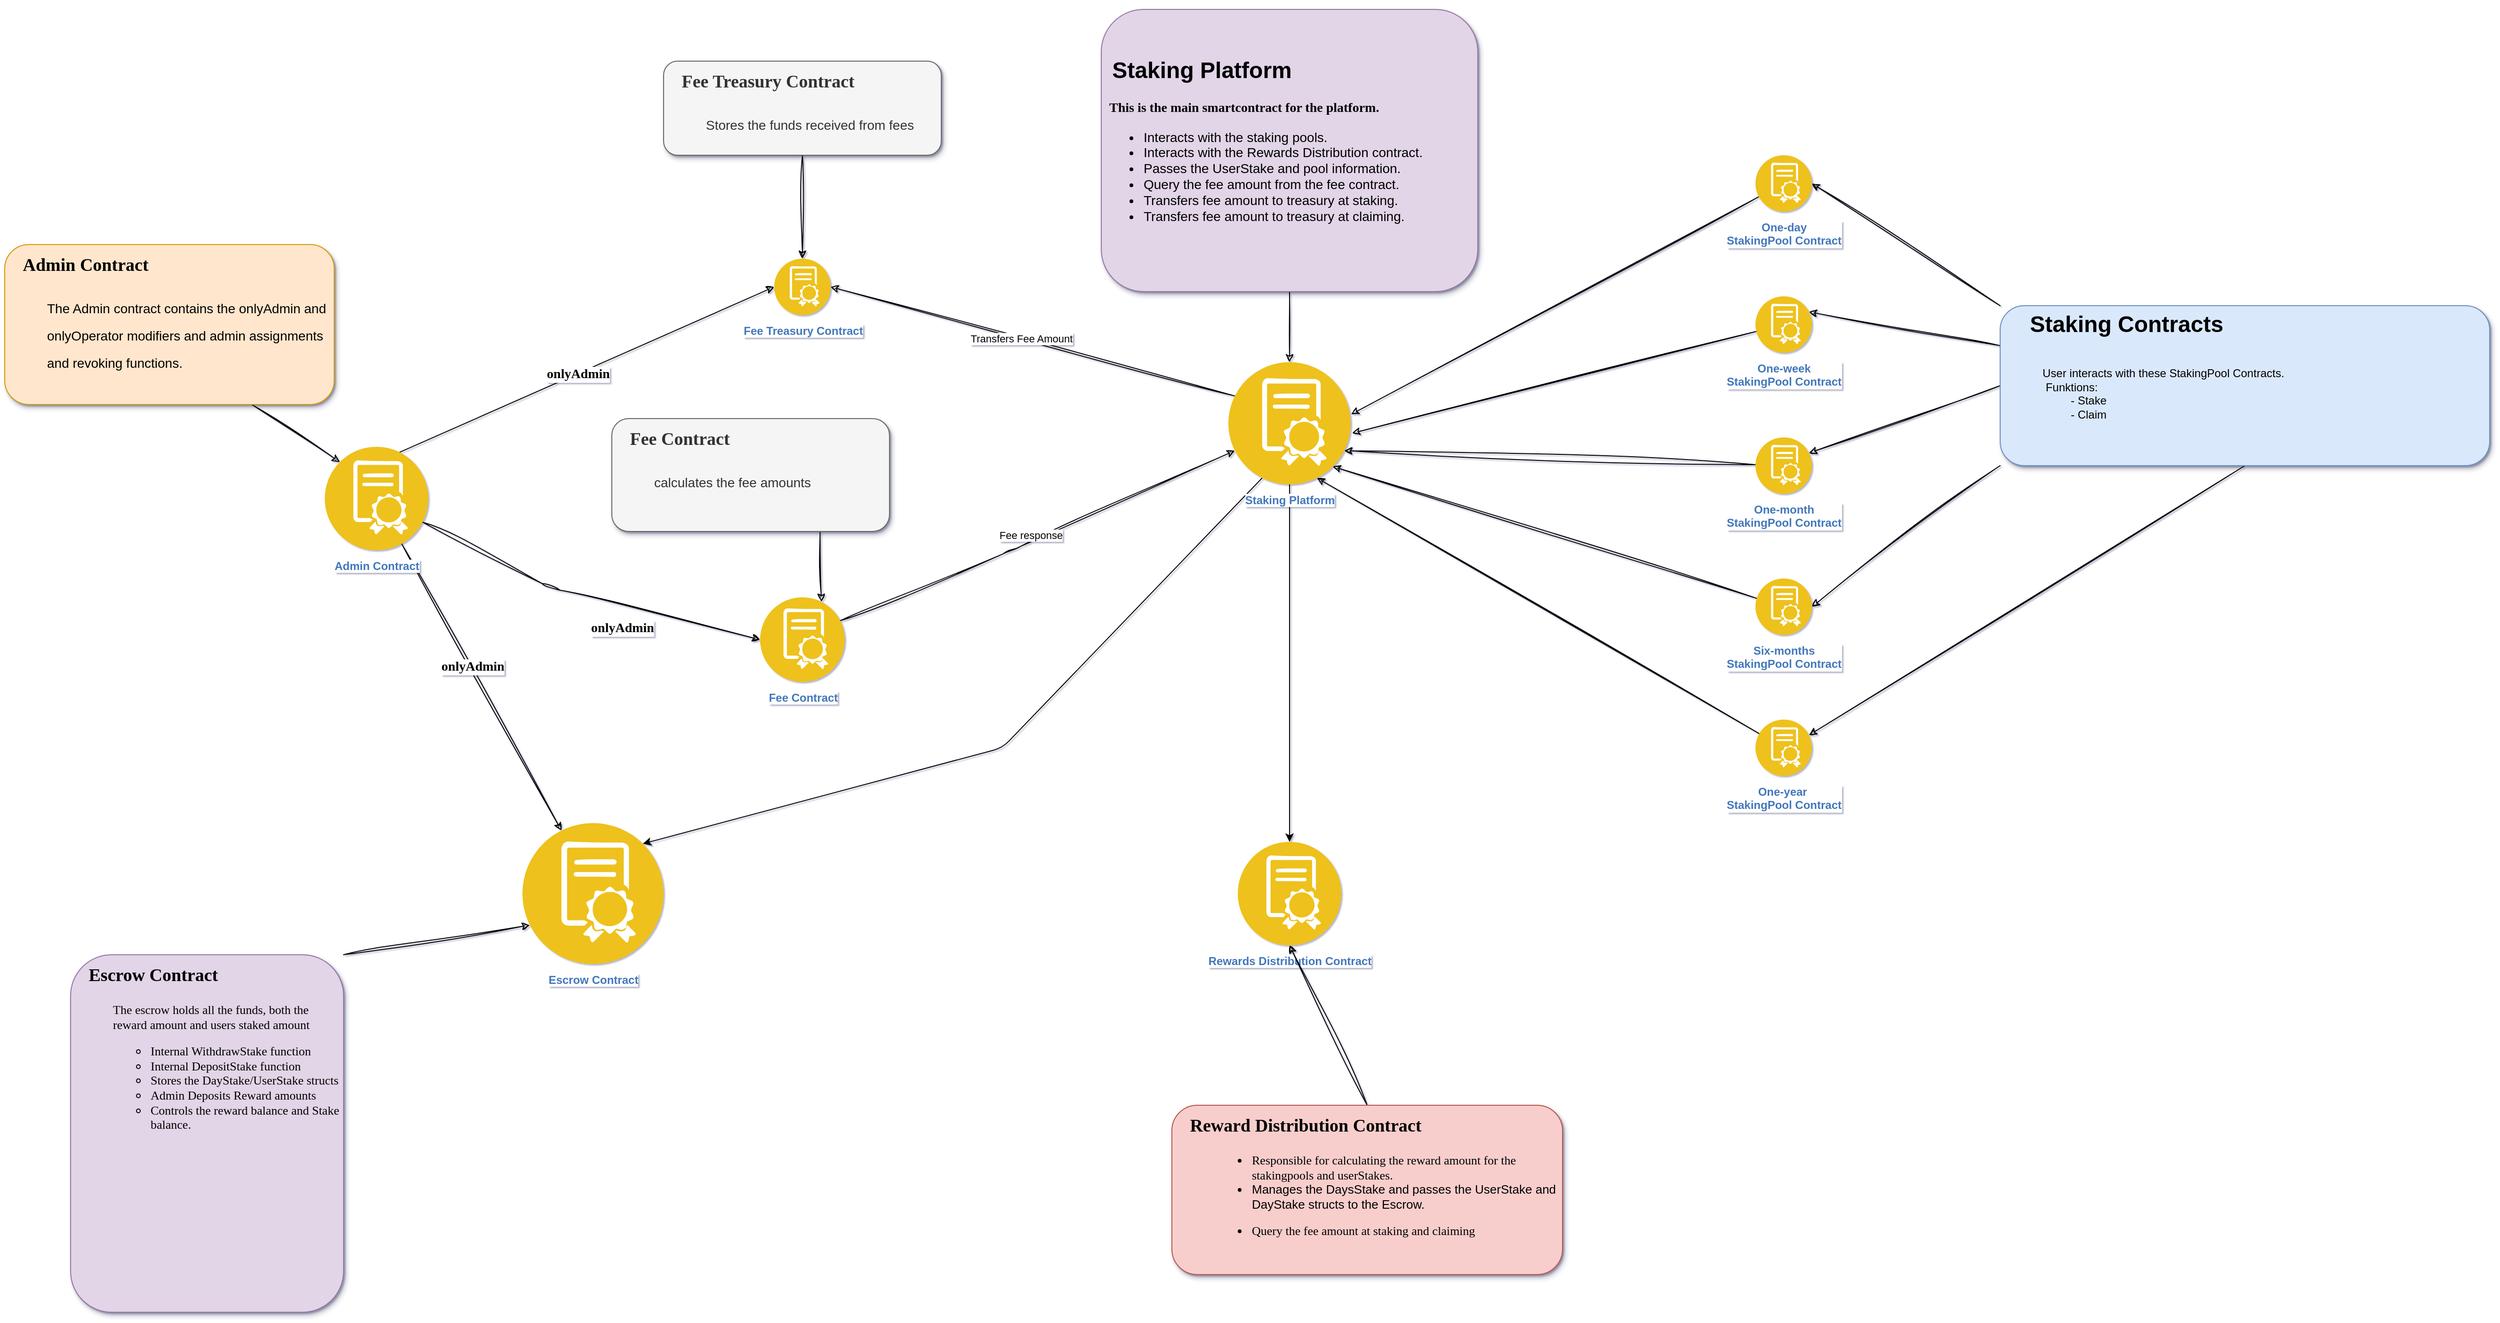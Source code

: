 <mxfile>
    <diagram id="TVOQcAceSLreWFWGroSf" name="Page-1">
        <mxGraphModel dx="4678" dy="1512" grid="1" gridSize="10" guides="1" tooltips="1" connect="1" arrows="1" fold="1" page="1" pageScale="1" pageWidth="850" pageHeight="1100" background="#FFFFFF" math="0" shadow="1">
            <root>
                <mxCell id="0"/>
                <mxCell id="1" parent="0"/>
                <mxCell id="33" style="edgeStyle=none;html=1;entryX=0.25;entryY=0;entryDx=0;entryDy=0;sketch=1;curveFitting=1;jiggle=2;" parent="1" source="2" target="7" edge="1">
                    <mxGeometry relative="1" as="geometry"/>
                </mxCell>
                <mxCell id="49" value="&lt;b&gt;&lt;font face=&quot;Verdana&quot; style=&quot;font-size: 14px;&quot;&gt;onlyAdmin&lt;/font&gt;&lt;/b&gt;" style="edgeLabel;html=1;align=center;verticalAlign=middle;resizable=0;points=[];sketch=1;curveFitting=1;jiggle=2;" parent="33" vertex="1" connectable="0">
                    <mxGeometry x="-0.136" y="2" relative="1" as="geometry">
                        <mxPoint as="offset"/>
                    </mxGeometry>
                </mxCell>
                <mxCell id="34" style="edgeStyle=none;html=1;entryX=0;entryY=0.5;entryDx=0;entryDy=0;sketch=1;curveFitting=1;jiggle=2;" parent="1" source="2" target="6" edge="1">
                    <mxGeometry relative="1" as="geometry">
                        <Array as="points">
                            <mxPoint x="-490" y="700"/>
                        </Array>
                    </mxGeometry>
                </mxCell>
                <mxCell id="112" value="&lt;b&gt;onlyAdmin&lt;/b&gt;" style="edgeLabel;html=1;align=center;verticalAlign=middle;resizable=0;points=[];fontSize=14;fontFamily=Verdana;" parent="34" vertex="1" connectable="0">
                    <mxGeometry x="-0.286" y="2" relative="1" as="geometry">
                        <mxPoint x="89" y="52" as="offset"/>
                    </mxGeometry>
                </mxCell>
                <mxCell id="38" style="edgeStyle=none;html=1;entryX=0;entryY=0.5;entryDx=0;entryDy=0;sketch=1;curveFitting=1;jiggle=2;exitX=0.75;exitY=0;exitDx=0;exitDy=0;" parent="1" source="2" target="4" edge="1">
                    <mxGeometry relative="1" as="geometry"/>
                </mxCell>
                <mxCell id="47" value="&lt;meta charset=&quot;utf-8&quot;&gt;&lt;b style=&quot;border-color: var(--border-color); color: rgb(0, 0, 0); font-family: Verdana; font-size: 14px; font-style: normal; font-variant-ligatures: normal; font-variant-caps: normal; letter-spacing: normal; orphans: 2; text-align: center; text-indent: 0px; text-transform: none; widows: 2; word-spacing: 0px; -webkit-text-stroke-width: 0px; text-decoration-thickness: initial; text-decoration-style: initial; text-decoration-color: initial;&quot;&gt;onlyAdmin&lt;/b&gt;" style="edgeLabel;html=1;align=center;verticalAlign=middle;resizable=0;points=[];sketch=1;curveFitting=1;jiggle=2;" parent="38" vertex="1" connectable="0">
                    <mxGeometry x="-0.055" relative="1" as="geometry">
                        <mxPoint x="1" as="offset"/>
                    </mxGeometry>
                </mxCell>
                <mxCell id="2" value="&lt;b&gt;Admin Contract&lt;/b&gt;" style="aspect=fixed;perimeter=ellipsePerimeter;html=1;align=center;shadow=0;dashed=0;fontColor=#4277BB;labelBackgroundColor=#ffffff;fontSize=12;spacingTop=3;image;image=img/lib/ibm/blockchain/smart_contract.svg;sketch=1;curveFitting=1;jiggle=2;" parent="1" vertex="1">
                    <mxGeometry x="-730" y="550" width="110" height="110" as="geometry"/>
                </mxCell>
                <mxCell id="55" style="edgeStyle=none;html=1;entryX=1;entryY=0.5;entryDx=0;entryDy=0;sketch=1;curveFitting=1;jiggle=2;exitX=0;exitY=0.25;exitDx=0;exitDy=0;" parent="1" source="3" target="4" edge="1">
                    <mxGeometry relative="1" as="geometry">
                        <mxPoint x="210" y="420" as="sourcePoint"/>
                    </mxGeometry>
                </mxCell>
                <mxCell id="57" value="Transfers Fee Amount" style="edgeLabel;html=1;align=center;verticalAlign=middle;resizable=0;points=[];sketch=1;curveFitting=1;jiggle=2;" parent="55" vertex="1" connectable="0">
                    <mxGeometry x="0.058" relative="1" as="geometry">
                        <mxPoint as="offset"/>
                    </mxGeometry>
                </mxCell>
                <mxCell id="125" style="edgeStyle=none;html=1;exitX=0.25;exitY=1;exitDx=0;exitDy=0;entryX=1;entryY=0;entryDx=0;entryDy=0;" edge="1" parent="1" source="3" target="7">
                    <mxGeometry relative="1" as="geometry">
                        <Array as="points">
                            <mxPoint x="-10" y="870"/>
                        </Array>
                    </mxGeometry>
                </mxCell>
                <mxCell id="126" style="edgeStyle=none;html=1;exitX=0.5;exitY=1;exitDx=0;exitDy=0;" edge="1" parent="1" source="3" target="5">
                    <mxGeometry relative="1" as="geometry"/>
                </mxCell>
                <mxCell id="3" value="&lt;b&gt;Staking Platform&lt;/b&gt;" style="aspect=fixed;perimeter=ellipsePerimeter;html=1;align=center;shadow=0;dashed=0;fontColor=#4277BB;labelBackgroundColor=#ffffff;fontSize=12;spacingTop=3;image;image=img/lib/ibm/blockchain/smart_contract.svg;sketch=1;curveFitting=1;jiggle=2;" parent="1" vertex="1">
                    <mxGeometry x="230" y="460" width="130" height="130" as="geometry"/>
                </mxCell>
                <mxCell id="4" value="&lt;b&gt;Fee Treasury Contract&lt;/b&gt;" style="aspect=fixed;perimeter=ellipsePerimeter;html=1;align=center;shadow=0;dashed=0;fontColor=#4277BB;labelBackgroundColor=#ffffff;fontSize=12;spacingTop=3;image;image=img/lib/ibm/blockchain/smart_contract.svg;sketch=1;curveFitting=1;jiggle=2;" parent="1" vertex="1">
                    <mxGeometry x="-252.5" y="350" width="60" height="60" as="geometry"/>
                </mxCell>
                <mxCell id="5" value="&lt;b&gt;Rewards Distribution Contract&lt;/b&gt;" style="aspect=fixed;perimeter=ellipsePerimeter;html=1;align=center;shadow=0;dashed=0;fontColor=#4277BB;labelBackgroundColor=#ffffff;fontSize=12;spacingTop=3;image;image=img/lib/ibm/blockchain/smart_contract.svg;sketch=1;curveFitting=1;jiggle=2;" parent="1" vertex="1">
                    <mxGeometry x="240" y="970" width="110" height="110" as="geometry"/>
                </mxCell>
                <mxCell id="54" style="edgeStyle=none;html=1;entryX=0;entryY=0.75;entryDx=0;entryDy=0;sketch=1;curveFitting=1;jiggle=2;exitX=1;exitY=0.25;exitDx=0;exitDy=0;" parent="1" source="6" target="3" edge="1">
                    <mxGeometry relative="1" as="geometry">
                        <mxPoint x="-189" y="749" as="sourcePoint"/>
                        <Array as="points">
                            <mxPoint y="660"/>
                        </Array>
                    </mxGeometry>
                </mxCell>
                <mxCell id="56" value="Fee response" style="edgeLabel;html=1;align=center;verticalAlign=middle;resizable=0;points=[];sketch=1;curveFitting=1;jiggle=2;" parent="54" vertex="1" connectable="0">
                    <mxGeometry x="-0.036" relative="1" as="geometry">
                        <mxPoint x="-1" y="-7" as="offset"/>
                    </mxGeometry>
                </mxCell>
                <mxCell id="6" value="&lt;b&gt;Fee Contract&lt;/b&gt;" style="aspect=fixed;perimeter=ellipsePerimeter;html=1;align=center;shadow=0;dashed=0;fontColor=#4277BB;labelBackgroundColor=#ffffff;fontSize=12;spacingTop=3;image;image=img/lib/ibm/blockchain/smart_contract.svg;imageBackground=none;sketch=1;curveFitting=1;jiggle=2;" parent="1" vertex="1">
                    <mxGeometry x="-267.5" y="710" width="90" height="90" as="geometry"/>
                </mxCell>
                <mxCell id="7" value="&lt;b&gt;Escrow Contract&lt;/b&gt;" style="aspect=fixed;perimeter=ellipsePerimeter;html=1;align=center;shadow=0;dashed=0;fontColor=#4277BB;labelBackgroundColor=#ffffff;fontSize=12;spacingTop=3;image;image=img/lib/ibm/blockchain/smart_contract.svg;sketch=1;curveFitting=1;jiggle=2;" parent="1" vertex="1">
                    <mxGeometry x="-520" y="950" width="150" height="150" as="geometry"/>
                </mxCell>
                <mxCell id="25" style="edgeStyle=none;html=1;sketch=1;curveFitting=1;jiggle=2;entryX=1.003;entryY=0.427;entryDx=0;entryDy=0;entryPerimeter=0;" parent="1" source="8" target="3" edge="1">
                    <mxGeometry relative="1" as="geometry">
                        <mxPoint x="240" y="400" as="targetPoint"/>
                    </mxGeometry>
                </mxCell>
                <mxCell id="8" value="&lt;b&gt;One-day&lt;br&gt;StakingPool Contract&lt;/b&gt;" style="aspect=fixed;perimeter=ellipsePerimeter;html=1;align=center;shadow=0;dashed=0;fontColor=#4277BB;labelBackgroundColor=#ffffff;fontSize=12;spacingTop=3;image;image=img/lib/ibm/blockchain/smart_contract.svg;imageBackground=none;fillStyle=solid;imageAspect=1;sketch=1;curveFitting=1;jiggle=2;" parent="1" vertex="1">
                    <mxGeometry x="790" y="240" width="60" height="60" as="geometry"/>
                </mxCell>
                <mxCell id="26" style="edgeStyle=none;html=1;entryX=1.012;entryY=0.581;entryDx=0;entryDy=0;sketch=1;curveFitting=1;jiggle=2;entryPerimeter=0;" parent="1" source="9" target="3" edge="1">
                    <mxGeometry relative="1" as="geometry">
                        <mxPoint x="208.313" y="438.787" as="targetPoint"/>
                    </mxGeometry>
                </mxCell>
                <mxCell id="9" value="&lt;b&gt;One-week&lt;br&gt;&lt;/b&gt;&lt;b style=&quot;border-color: var(--border-color);&quot;&gt;StakingPool&lt;/b&gt;&lt;b&gt;&amp;nbsp;Contract&lt;/b&gt;" style="aspect=fixed;perimeter=ellipsePerimeter;html=1;align=center;shadow=0;dashed=0;fontColor=#4277BB;labelBackgroundColor=#ffffff;fontSize=12;spacingTop=3;image;image=img/lib/ibm/blockchain/smart_contract.svg;sketch=1;curveFitting=1;jiggle=2;" parent="1" vertex="1">
                    <mxGeometry x="790" y="390" width="60" height="60" as="geometry"/>
                </mxCell>
                <mxCell id="28" style="edgeStyle=none;html=1;sketch=1;curveFitting=1;jiggle=2;entryX=1;entryY=1;entryDx=0;entryDy=0;" parent="1" source="10" target="3" edge="1">
                    <mxGeometry relative="1" as="geometry">
                        <mxPoint x="217.1" y="460" as="targetPoint"/>
                    </mxGeometry>
                </mxCell>
                <mxCell id="10" value="&lt;b&gt;Six-months&lt;br&gt;&lt;/b&gt;&lt;b style=&quot;border-color: var(--border-color);&quot;&gt;StakingPool&lt;/b&gt;&lt;b&gt;&amp;nbsp;Contract&lt;/b&gt;" style="aspect=fixed;perimeter=ellipsePerimeter;html=1;align=center;shadow=0;dashed=0;fontColor=#4277BB;labelBackgroundColor=#ffffff;fontSize=12;spacingTop=3;image;image=img/lib/ibm/blockchain/smart_contract.svg;sketch=1;curveFitting=1;jiggle=2;" parent="1" vertex="1">
                    <mxGeometry x="790" y="690" width="60" height="60" as="geometry"/>
                </mxCell>
                <mxCell id="29" style="edgeStyle=none;html=1;sketch=1;curveFitting=1;jiggle=2;entryX=0.75;entryY=1;entryDx=0;entryDy=0;" parent="1" source="11" target="3" edge="1">
                    <mxGeometry relative="1" as="geometry">
                        <mxPoint x="320" y="500" as="targetPoint"/>
                    </mxGeometry>
                </mxCell>
                <mxCell id="11" value="&lt;b&gt;One-year&amp;nbsp;&lt;br&gt;&lt;/b&gt;&lt;b style=&quot;border-color: var(--border-color);&quot;&gt;StakingPool&lt;/b&gt;&lt;b&gt;&amp;nbsp;Contract&lt;/b&gt;" style="aspect=fixed;perimeter=ellipsePerimeter;html=1;align=center;shadow=0;dashed=0;fontColor=#4277BB;labelBackgroundColor=#ffffff;fontSize=12;spacingTop=3;image;image=img/lib/ibm/blockchain/smart_contract.svg;sketch=1;curveFitting=1;jiggle=2;" parent="1" vertex="1">
                    <mxGeometry x="790" y="840" width="60" height="60" as="geometry"/>
                </mxCell>
                <mxCell id="27" style="edgeStyle=none;html=1;entryX=1;entryY=0.75;entryDx=0;entryDy=0;sketch=1;curveFitting=1;jiggle=2;" parent="1" source="12" target="3" edge="1">
                    <mxGeometry relative="1" as="geometry">
                        <mxPoint x="214.186" y="447.102" as="targetPoint"/>
                    </mxGeometry>
                </mxCell>
                <mxCell id="12" value="&lt;b&gt;One-month&lt;br&gt;&lt;/b&gt;&lt;b style=&quot;border-color: var(--border-color);&quot;&gt;StakingPool&lt;/b&gt;&lt;b&gt;&amp;nbsp;Contract&lt;/b&gt;" style="aspect=fixed;perimeter=ellipsePerimeter;html=1;align=center;shadow=0;dashed=0;fontColor=#4277BB;labelBackgroundColor=#ffffff;fontSize=12;spacingTop=3;image;image=img/lib/ibm/blockchain/smart_contract.svg;sketch=1;curveFitting=1;jiggle=2;" parent="1" vertex="1">
                    <mxGeometry x="790" y="540" width="60" height="60" as="geometry"/>
                </mxCell>
                <mxCell id="72" style="edgeStyle=none;sketch=1;hachureGap=4;jiggle=2;curveFitting=1;html=1;exitX=0;exitY=0;exitDx=0;exitDy=0;entryX=1;entryY=0.5;entryDx=0;entryDy=0;fontFamily=Verdana;fontSize=14;" parent="1" source="65" target="8" edge="1">
                    <mxGeometry relative="1" as="geometry"/>
                </mxCell>
                <mxCell id="73" style="edgeStyle=none;sketch=1;hachureGap=4;jiggle=2;curveFitting=1;html=1;entryX=1;entryY=0.25;entryDx=0;entryDy=0;fontFamily=Verdana;fontSize=14;exitX=0;exitY=0.25;exitDx=0;exitDy=0;" parent="1" source="65" target="9" edge="1">
                    <mxGeometry relative="1" as="geometry">
                        <mxPoint x="1040" y="420" as="sourcePoint"/>
                    </mxGeometry>
                </mxCell>
                <mxCell id="74" style="edgeStyle=none;sketch=1;hachureGap=4;jiggle=2;curveFitting=1;html=1;entryX=1;entryY=0.25;entryDx=0;entryDy=0;fontFamily=Verdana;fontSize=14;exitX=0;exitY=0.5;exitDx=0;exitDy=0;" parent="1" source="65" target="12" edge="1">
                    <mxGeometry relative="1" as="geometry">
                        <mxPoint x="1040" y="500" as="sourcePoint"/>
                    </mxGeometry>
                </mxCell>
                <mxCell id="75" style="edgeStyle=none;sketch=1;hachureGap=4;jiggle=2;curveFitting=1;html=1;exitX=0;exitY=1;exitDx=0;exitDy=0;fontFamily=Verdana;fontSize=14;entryX=1;entryY=0.5;entryDx=0;entryDy=0;" parent="1" source="65" target="10" edge="1">
                    <mxGeometry relative="1" as="geometry">
                        <mxPoint x="800" y="700" as="targetPoint"/>
                    </mxGeometry>
                </mxCell>
                <mxCell id="76" style="edgeStyle=none;sketch=1;hachureGap=4;jiggle=2;curveFitting=1;html=1;exitX=0.5;exitY=1;exitDx=0;exitDy=0;entryX=1;entryY=0.25;entryDx=0;entryDy=0;fontFamily=Verdana;fontSize=14;" parent="1" source="65" target="11" edge="1">
                    <mxGeometry relative="1" as="geometry"/>
                </mxCell>
                <mxCell id="65" value="&lt;h1&gt;&lt;span style=&quot;background-color: initial;&quot;&gt;&amp;nbsp; &amp;nbsp;&amp;nbsp;&lt;/span&gt;Staking Contracts&lt;/h1&gt;&lt;div&gt;&lt;blockquote style=&quot;margin: 0 0 0 40px; border: none; padding: 0px;&quot;&gt;&lt;div&gt;&lt;br&gt;&lt;/div&gt;&lt;div&gt;&lt;div style=&quot;border-color: var(--border-color);&quot;&gt;User interacts with these StakingPool Contracts.&amp;nbsp;&lt;/div&gt;&lt;/div&gt;&lt;div&gt;&lt;div style=&quot;border-color: var(--border-color);&quot;&gt;&amp;nbsp;Funktions:&lt;/div&gt;&lt;/div&gt;&lt;div&gt;&lt;div style=&quot;border-color: var(--border-color);&quot;&gt;&amp;nbsp; &amp;nbsp; &amp;nbsp; &amp;nbsp; &amp;nbsp;- Stake&lt;/div&gt;&lt;/div&gt;&lt;div&gt;&lt;div style=&quot;border-color: var(--border-color);&quot;&gt;&amp;nbsp; &amp;nbsp; &amp;nbsp; &amp;nbsp; &amp;nbsp;- Claim&lt;/div&gt;&lt;/div&gt;&lt;/blockquote&gt;&lt;/div&gt;" style="text;html=1;spacing=5;spacingTop=-20;whiteSpace=wrap;overflow=hidden;rounded=1;fillColor=#dae8fc;strokeColor=#6c8ebf;shadow=1;glass=0;" parent="1" vertex="1">
                    <mxGeometry x="1050" y="400" width="520" height="170" as="geometry"/>
                </mxCell>
                <mxCell id="71" style="edgeStyle=none;sketch=1;hachureGap=4;jiggle=2;curveFitting=1;html=1;entryX=0.5;entryY=0;entryDx=0;entryDy=0;fontFamily=Verdana;fontSize=14;" parent="1" source="70" target="3" edge="1">
                    <mxGeometry relative="1" as="geometry"/>
                </mxCell>
                <mxCell id="70" value="&lt;h1&gt;&lt;span style=&quot;background-color: initial;&quot;&gt;&lt;font face=&quot;Verdana&quot;&gt;&amp;nbsp; &amp;nbsp;&amp;nbsp;&lt;/font&gt;&lt;/span&gt;&lt;/h1&gt;&lt;h1&gt;&amp;nbsp;Staking Platform&lt;/h1&gt;&lt;h1 style=&quot;font-size: 14px;&quot;&gt;&lt;font face=&quot;Verdana&quot;&gt;&amp;nbsp;This is the main smartcontract for the platform.&lt;br&gt;&lt;/font&gt;&lt;ul&gt;&lt;li style=&quot;border-color: var(--border-color);&quot;&gt;&lt;span style=&quot;font-weight: normal;&quot;&gt;Interacts with the staking pools.&lt;/span&gt;&lt;/li&gt;&lt;li style=&quot;border-color: var(--border-color);&quot;&gt;&lt;span style=&quot;font-weight: 400;&quot;&gt;Interacts with the Rewards Distribution contract.&lt;/span&gt;&lt;/li&gt;&lt;li style=&quot;border-color: var(--border-color);&quot;&gt;&lt;span style=&quot;font-weight: 400;&quot;&gt;Passes the UserStake and pool information.&lt;/span&gt;&lt;/li&gt;&lt;li style=&quot;border-color: var(--border-color);&quot;&gt;&lt;span style=&quot;font-weight: 400;&quot;&gt;Query the fee amount from the fee contract.&lt;/span&gt;&lt;/li&gt;&lt;li style=&quot;border-color: var(--border-color);&quot;&gt;&lt;span style=&quot;font-weight: 400;&quot;&gt;Transfers fee amount to treasury at staking.&lt;/span&gt;&lt;/li&gt;&lt;li style=&quot;border-color: var(--border-color);&quot;&gt;&lt;span style=&quot;font-weight: 400;&quot;&gt;Transfers fee amount to treasury at claiming.&lt;/span&gt;&lt;/li&gt;&lt;/ul&gt;&lt;/h1&gt;" style="text;html=1;spacing=5;spacingTop=-20;whiteSpace=wrap;overflow=hidden;rounded=1;shadow=1;glass=0;fillColor=#e1d5e7;strokeColor=#9673a6;" parent="1" vertex="1">
                    <mxGeometry x="95" y="85" width="400" height="300" as="geometry"/>
                </mxCell>
                <mxCell id="96" style="edgeStyle=none;sketch=1;hachureGap=4;jiggle=2;curveFitting=1;html=1;exitX=0;exitY=0;exitDx=0;exitDy=0;entryX=0;entryY=0.75;entryDx=0;entryDy=0;fontFamily=Verdana;fontSize=13;" parent="1" source="79" target="7" edge="1">
                    <mxGeometry relative="1" as="geometry"/>
                </mxCell>
                <mxCell id="79" value="&lt;h1&gt;&lt;font face=&quot;Verdana&quot;&gt;&lt;span style=&quot;background-color: initial;&quot;&gt;&lt;font style=&quot;font-size: 19px;&quot;&gt;&lt;span style=&quot;font-weight: normal;&quot;&gt;&amp;nbsp;&lt;/span&gt; &amp;nbsp;Escrow Contract&lt;/font&gt;&lt;/span&gt;&lt;br&gt;&lt;/font&gt;&lt;/h1&gt;&lt;blockquote style=&quot;margin: 0 0 0 40px; border: none; padding: 0px;&quot;&gt;&lt;h1 style=&quot;font-size: 13px;&quot;&gt;&lt;div style=&quot;&quot;&gt;&lt;span style=&quot;background-color: initial; font-weight: normal;&quot;&gt;&lt;font style=&quot;font-size: 13px;&quot; face=&quot;Verdana&quot;&gt;The escrow holds all the funds, both the reward amount and users staked amount&lt;/font&gt;&lt;/span&gt;&lt;/div&gt;&lt;/h1&gt;&lt;/blockquote&gt;&lt;h1 style=&quot;font-size: 13px;&quot;&gt;&lt;ul&gt;&lt;ul&gt;&lt;li style=&quot;border-color: var(--border-color);&quot;&gt;&lt;span style=&quot;font-weight: normal;&quot;&gt;&lt;font style=&quot;font-size: 13px;&quot; face=&quot;Verdana&quot;&gt;Internal WithdrawStake function&lt;/font&gt;&lt;/span&gt;&lt;/li&gt;&lt;li style=&quot;border-color: var(--border-color);&quot;&gt;&lt;span style=&quot;font-weight: normal;&quot;&gt;&lt;font style=&quot;font-size: 13px;&quot; face=&quot;Verdana&quot;&gt;Internal DepositStake function&lt;/font&gt;&lt;/span&gt;&lt;/li&gt;&lt;li style=&quot;border-color: var(--border-color);&quot;&gt;&lt;span style=&quot;font-weight: normal;&quot;&gt;&lt;font style=&quot;font-size: 13px;&quot; face=&quot;Verdana&quot;&gt;Stores the DayStake/UserStake structs&lt;/font&gt;&lt;/span&gt;&lt;/li&gt;&lt;li style=&quot;border-color: var(--border-color);&quot;&gt;&lt;span style=&quot;font-weight: normal;&quot;&gt;&lt;font style=&quot;font-size: 13px;&quot; face=&quot;Verdana&quot;&gt;Admin Deposits Reward amounts&lt;/font&gt;&lt;/span&gt;&lt;/li&gt;&lt;li style=&quot;border-color: var(--border-color);&quot;&gt;&lt;span style=&quot;font-weight: 400;&quot;&gt;&lt;font style=&quot;font-size: 13px;&quot; face=&quot;Verdana&quot;&gt;Controls the reward balance and Stake balance.&amp;nbsp;&lt;/font&gt;&lt;/span&gt;&lt;/li&gt;&lt;/ul&gt;&lt;/ul&gt;&lt;/h1&gt;" style="text;html=1;spacing=5;spacingTop=-20;whiteSpace=wrap;overflow=hidden;rounded=1;shadow=1;glass=0;fillColor=#e1d5e7;strokeColor=#9673a6;direction=south;" parent="1" vertex="1">
                    <mxGeometry x="-1000" y="1090" width="290" height="380" as="geometry"/>
                </mxCell>
                <mxCell id="102" style="edgeStyle=none;sketch=1;hachureGap=4;jiggle=2;curveFitting=1;html=1;exitX=0.75;exitY=1;exitDx=0;exitDy=0;entryX=0;entryY=0;entryDx=0;entryDy=0;fontFamily=Verdana;fontSize=14;" parent="1" source="97" target="2" edge="1">
                    <mxGeometry relative="1" as="geometry"/>
                </mxCell>
                <mxCell id="97" value="&lt;h1&gt;&lt;font face=&quot;Verdana&quot;&gt;&lt;span style=&quot;background-color: initial;&quot;&gt;&lt;font style=&quot;font-size: 19px;&quot;&gt;&lt;span style=&quot;font-weight: normal;&quot;&gt;&amp;nbsp;&lt;/span&gt; &amp;nbsp;Admin Contract&lt;/font&gt;&lt;/span&gt;&lt;/font&gt;&lt;/h1&gt;&lt;blockquote style=&quot;margin: 0 0 0 40px; border: none; padding: 0px;&quot;&gt;&lt;h1&gt;&lt;span style=&quot;font-weight: normal;&quot;&gt;&lt;font style=&quot;font-size: 14px;&quot;&gt;The Admin contract contains the onlyAdmin and onlyOperator modifiers and admin assignments and revoking functions.&lt;/font&gt;&lt;/span&gt;&lt;/h1&gt;&lt;/blockquote&gt;" style="text;html=1;spacing=5;spacingTop=-20;whiteSpace=wrap;overflow=hidden;rounded=1;shadow=1;glass=0;fillColor=#ffe6cc;strokeColor=#d79b00;" parent="1" vertex="1">
                    <mxGeometry x="-1070" y="335" width="350" height="170" as="geometry"/>
                </mxCell>
                <mxCell id="103" style="edgeStyle=none;sketch=1;hachureGap=4;jiggle=2;curveFitting=1;html=1;exitX=0.5;exitY=1;exitDx=0;exitDy=0;entryX=0.5;entryY=0;entryDx=0;entryDy=0;fontFamily=Verdana;fontSize=14;" parent="1" source="101" target="4" edge="1">
                    <mxGeometry relative="1" as="geometry"/>
                </mxCell>
                <mxCell id="101" value="&lt;h1&gt;&lt;font face=&quot;Verdana&quot;&gt;&lt;span style=&quot;background-color: initial;&quot;&gt;&lt;font style=&quot;font-size: 19px;&quot;&gt;&lt;span style=&quot;font-weight: normal;&quot;&gt;&amp;nbsp;&lt;/span&gt;&amp;nbsp; Fee Treasury Contract&lt;/font&gt;&lt;/span&gt;&lt;/font&gt;&lt;/h1&gt;&lt;blockquote style=&quot;margin: 0 0 0 40px; border: none; padding: 0px;&quot;&gt;&lt;h1&gt;&lt;span style=&quot;font-weight: normal;&quot;&gt;&lt;font style=&quot;font-size: 14px;&quot;&gt;Stores the funds received from fees&lt;/font&gt;&lt;/span&gt;&lt;/h1&gt;&lt;/blockquote&gt;" style="text;html=1;spacing=5;spacingTop=-20;whiteSpace=wrap;overflow=hidden;rounded=1;shadow=1;glass=0;fillColor=#f5f5f5;strokeColor=#666666;fontColor=#333333;" parent="1" vertex="1">
                    <mxGeometry x="-370" y="140" width="295" height="100" as="geometry"/>
                </mxCell>
                <mxCell id="122" style="edgeStyle=none;sketch=1;hachureGap=4;jiggle=2;curveFitting=1;html=1;exitX=0.75;exitY=1;exitDx=0;exitDy=0;entryX=0.75;entryY=0;entryDx=0;entryDy=0;fontFamily=Verdana;fontSize=14;" parent="1" source="107" target="6" edge="1">
                    <mxGeometry relative="1" as="geometry"/>
                </mxCell>
                <mxCell id="107" value="&lt;h1&gt;&lt;font face=&quot;Verdana&quot;&gt;&lt;span style=&quot;background-color: initial;&quot;&gt;&lt;font style=&quot;font-size: 19px;&quot;&gt;&lt;span style=&quot;font-weight: normal;&quot;&gt;&amp;nbsp;&lt;/span&gt;&amp;nbsp; Fee Contract&lt;/font&gt;&lt;/span&gt;&lt;/font&gt;&lt;/h1&gt;&lt;blockquote style=&quot;margin: 0 0 0 40px; border: none; padding: 0px;&quot;&gt;&lt;h1&gt;&lt;span style=&quot;font-weight: normal;&quot;&gt;&lt;font style=&quot;font-size: 14px;&quot;&gt;calculates the fee amounts&lt;/font&gt;&lt;/span&gt;&lt;/h1&gt;&lt;/blockquote&gt;" style="text;html=1;spacing=5;spacingTop=-20;whiteSpace=wrap;overflow=hidden;rounded=1;shadow=1;glass=0;fillColor=#f5f5f5;strokeColor=#666666;fontColor=#333333;" parent="1" vertex="1">
                    <mxGeometry x="-425" y="520" width="295" height="120" as="geometry"/>
                </mxCell>
                <mxCell id="117" style="edgeStyle=none;sketch=1;hachureGap=4;jiggle=2;curveFitting=1;html=1;exitX=0;exitY=0.5;exitDx=0;exitDy=0;entryX=0.5;entryY=1;entryDx=0;entryDy=0;fontFamily=Verdana;fontSize=14;" parent="1" source="116" target="5" edge="1">
                    <mxGeometry relative="1" as="geometry"/>
                </mxCell>
                <mxCell id="116" value="&lt;h1&gt;&lt;font face=&quot;Verdana&quot;&gt;&lt;span style=&quot;background-color: initial;&quot;&gt;&lt;font style=&quot;font-size: 19px;&quot;&gt;&lt;span style=&quot;font-weight: normal;&quot;&gt;&amp;nbsp;&lt;/span&gt; &amp;nbsp;Reward Distribution Contract&lt;/font&gt;&lt;/span&gt;&lt;br&gt;&lt;/font&gt;&lt;/h1&gt;&lt;blockquote style=&quot;margin: 0 0 0 40px; border: none; padding: 0px;&quot;&gt;&lt;h1 style=&quot;font-size: 13px;&quot;&gt;&lt;div style=&quot;&quot;&gt;&lt;ul&gt;&lt;li&gt;&lt;font face=&quot;Verdana&quot;&gt;&lt;span style=&quot;font-weight: 400;&quot;&gt;Responsible for calculating the reward amount for the stakingpools and userStakes.&amp;nbsp;&lt;/span&gt;&lt;/font&gt;&lt;/li&gt;&lt;li&gt;&lt;span style=&quot;font-weight: normal;&quot;&gt;Manages the DaysStake and passes the UserStake and DayStake structs to the Escrow.&lt;/span&gt;&lt;/li&gt;&lt;/ul&gt;&lt;/div&gt;&lt;div style=&quot;&quot;&gt;&lt;ul&gt;&lt;li&gt;&lt;font face=&quot;Verdana&quot;&gt;&lt;span style=&quot;font-weight: 400;&quot;&gt;Query the fee amount at staking and claiming&lt;/span&gt;&lt;/font&gt;&lt;/li&gt;&lt;/ul&gt;&lt;/div&gt;&lt;/h1&gt;&lt;/blockquote&gt;" style="text;html=1;spacing=5;spacingTop=-20;whiteSpace=wrap;overflow=hidden;rounded=1;shadow=1;glass=0;fillColor=#f8cecc;strokeColor=#b85450;direction=south;" parent="1" vertex="1">
                    <mxGeometry x="170" y="1250" width="415" height="180" as="geometry"/>
                </mxCell>
            </root>
        </mxGraphModel>
    </diagram>
</mxfile>